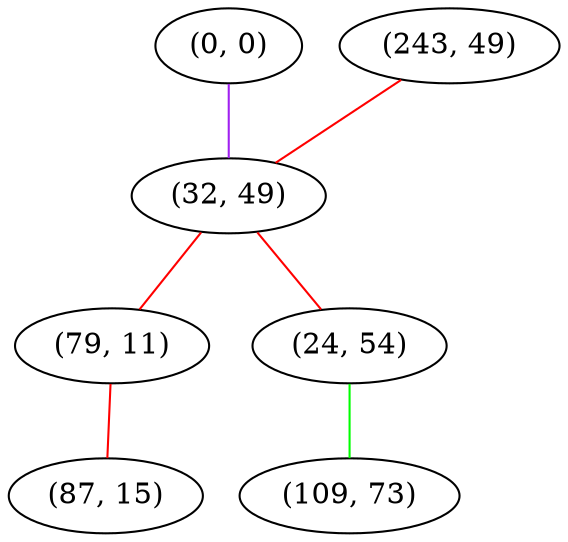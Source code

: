 graph "" {
"(0, 0)";
"(243, 49)";
"(32, 49)";
"(79, 11)";
"(87, 15)";
"(24, 54)";
"(109, 73)";
"(0, 0)" -- "(32, 49)"  [color=purple, key=0, weight=4];
"(243, 49)" -- "(32, 49)"  [color=red, key=0, weight=1];
"(32, 49)" -- "(79, 11)"  [color=red, key=0, weight=1];
"(32, 49)" -- "(24, 54)"  [color=red, key=0, weight=1];
"(79, 11)" -- "(87, 15)"  [color=red, key=0, weight=1];
"(24, 54)" -- "(109, 73)"  [color=green, key=0, weight=2];
}
